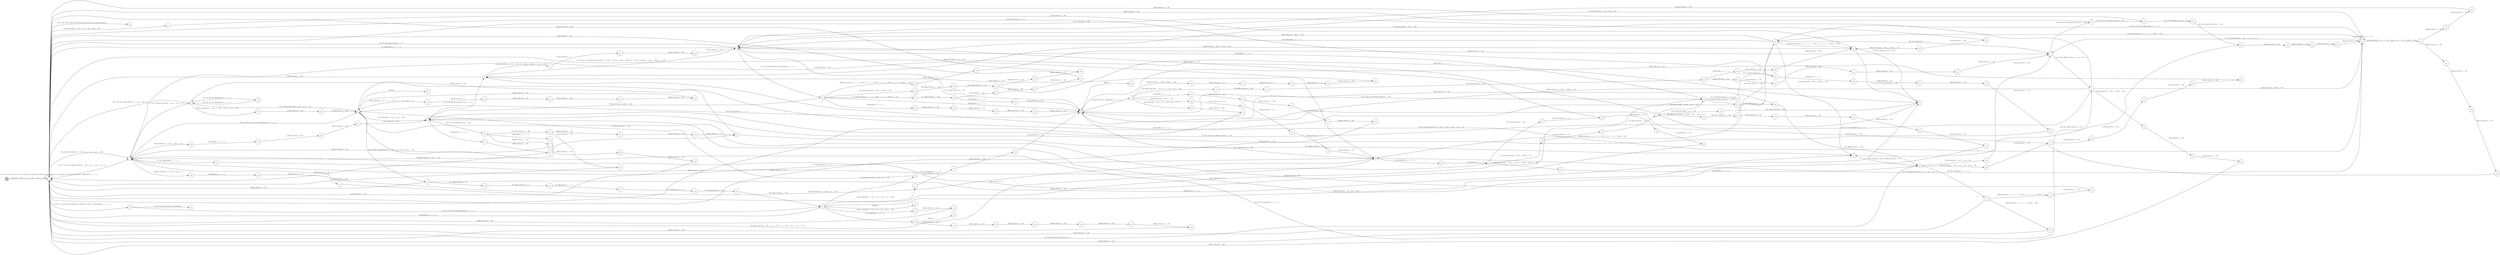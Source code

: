 digraph EFSM{
  graph [rankdir="LR", fontname="Latin Modern Math"];
  node [color="black", fillcolor="white", shape="circle", style="filled", fontname="Latin Modern Math"];
  edge [fontname="Latin Modern Math"];

  s0[fillcolor="gray", label=<s<sub>0</sub>>];
  s1[label=<s<sub>1</sub>>];
  s2[label=<s<sub>2</sub>>];
  s3[label=<s<sub>3</sub>>];
  s4[label=<s<sub>4</sub>>];
  s5[label=<s<sub>5</sub>>];
  s6[label=<s<sub>6</sub>>];
  s7[label=<s<sub>7</sub>>];
  s8[label=<s<sub>8</sub>>];
  s9[label=<s<sub>9</sub>>];
  s10[label=<s<sub>10</sub>>];
  s11[label=<s<sub>11</sub>>];
  s12[label=<s<sub>12</sub>>];
  s17[label=<s<sub>17</sub>>];
  s18[label=<s<sub>18</sub>>];
  s19[label=<s<sub>19</sub>>];
  s27[label=<s<sub>27</sub>>];
  s28[label=<s<sub>28</sub>>];
  s29[label=<s<sub>29</sub>>];
  s32[label=<s<sub>32</sub>>];
  s42[label=<s<sub>42</sub>>];
  s44[label=<s<sub>44</sub>>];
  s45[label=<s<sub>45</sub>>];
  s46[label=<s<sub>46</sub>>];
  s47[label=<s<sub>47</sub>>];
  s48[label=<s<sub>48</sub>>];
  s49[label=<s<sub>49</sub>>];
  s54[label=<s<sub>54</sub>>];
  s55[label=<s<sub>55</sub>>];
  s56[label=<s<sub>56</sub>>];
  s59[label=<s<sub>59</sub>>];
  s60[label=<s<sub>60</sub>>];
  s61[label=<s<sub>61</sub>>];
  s64[label=<s<sub>64</sub>>];
  s66[label=<s<sub>66</sub>>];
  s67[label=<s<sub>67</sub>>];
  s68[label=<s<sub>68</sub>>];
  s69[label=<s<sub>69</sub>>];
  s70[label=<s<sub>70</sub>>];
  s71[label=<s<sub>71</sub>>];
  s73[label=<s<sub>73</sub>>];
  s75[label=<s<sub>75</sub>>];
  s76[label=<s<sub>76</sub>>];
  s77[label=<s<sub>77</sub>>];
  s95[label=<s<sub>95</sub>>];
  s96[label=<s<sub>96</sub>>];
  s97[label=<s<sub>97</sub>>];
  s106[label=<s<sub>106</sub>>];
  s109[label=<s<sub>109</sub>>];
  s110[label=<s<sub>110</sub>>];
  s114[label=<s<sub>114</sub>>];
  s115[label=<s<sub>115</sub>>];
  s116[label=<s<sub>116</sub>>];
  s119[label=<s<sub>119</sub>>];
  s120[label=<s<sub>120</sub>>];
  s126[label=<s<sub>126</sub>>];
  s154[label=<s<sub>154</sub>>];
  s163[label=<s<sub>163</sub>>];
  s165[label=<s<sub>165</sub>>];
  s166[label=<s<sub>166</sub>>];
  s167[label=<s<sub>167</sub>>];
  s168[label=<s<sub>168</sub>>];
  s169[label=<s<sub>169</sub>>];
  s170[label=<s<sub>170</sub>>];
  s175[label=<s<sub>175</sub>>];
  s188[label=<s<sub>188</sub>>];
  s189[label=<s<sub>189</sub>>];
  s190[label=<s<sub>190</sub>>];
  s191[label=<s<sub>191</sub>>];
  s198[label=<s<sub>198</sub>>];
  s199[label=<s<sub>199</sub>>];
  s204[label=<s<sub>204</sub>>];
  s205[label=<s<sub>205</sub>>];
  s207[label=<s<sub>207</sub>>];
  s217[label=<s<sub>217</sub>>];
  s218[label=<s<sub>218</sub>>];
  s231[label=<s<sub>231</sub>>];
  s232[label=<s<sub>232</sub>>];
  s233[label=<s<sub>233</sub>>];
  s245[label=<s<sub>245</sub>>];
  s246[label=<s<sub>246</sub>>];
  s247[label=<s<sub>247</sub>>];
  s248[label=<s<sub>248</sub>>];
  s249[label=<s<sub>249</sub>>];
  s255[label=<s<sub>255</sub>>];
  s257[label=<s<sub>257</sub>>];
  s260[label=<s<sub>260</sub>>];
  s270[label=<s<sub>270</sub>>];
  s272[label=<s<sub>272</sub>>];
  s273[label=<s<sub>273</sub>>];
  s277[label=<s<sub>277</sub>>];
  s278[label=<s<sub>278</sub>>];
  s279[label=<s<sub>279</sub>>];
  s280[label=<s<sub>280</sub>>];
  s281[label=<s<sub>281</sub>>];
  s282[label=<s<sub>282</sub>>];
  s283[label=<s<sub>283</sub>>];
  s287[label=<s<sub>287</sub>>];
  s288[label=<s<sub>288</sub>>];
  s302[label=<s<sub>302</sub>>];
  s303[label=<s<sub>303</sub>>];
  s313[label=<s<sub>313</sub>>];
  s315[label=<s<sub>315</sub>>];
  s316[label=<s<sub>316</sub>>];
  s326[label=<s<sub>326</sub>>];
  s335[label=<s<sub>335</sub>>];
  s336[label=<s<sub>336</sub>>];
  s347[label=<s<sub>347</sub>>];
  s348[label=<s<sub>348</sub>>];
  s349[label=<s<sub>349</sub>>];
  s350[label=<s<sub>350</sub>>];
  s353[label=<s<sub>353</sub>>];
  s354[label=<s<sub>354</sub>>];
  s355[label=<s<sub>355</sub>>];
  s356[label=<s<sub>356</sub>>];
  s359[label=<s<sub>359</sub>>];
  s360[label=<s<sub>360</sub>>];
  s361[label=<s<sub>361</sub>>];
  s374[label=<s<sub>374</sub>>];
  s375[label=<s<sub>375</sub>>];
  s376[label=<s<sub>376</sub>>];
  s377[label=<s<sub>377</sub>>];
  s380[label=<s<sub>380</sub>>];
  s383[label=<s<sub>383</sub>>];
  s389[label=<s<sub>389</sub>>];
  s390[label=<s<sub>390</sub>>];
  s393[label=<s<sub>393</sub>>];
  s394[label=<s<sub>394</sub>>];
  s395[label=<s<sub>395</sub>>];
  s396[label=<s<sub>396</sub>>];
  s401[label=<s<sub>401</sub>>];
  s402[label=<s<sub>402</sub>>];
  s403[label=<s<sub>403</sub>>];
  s404[label=<s<sub>404</sub>>];
  s407[label=<s<sub>407</sub>>];
  s408[label=<s<sub>408</sub>>];
  s409[label=<s<sub>409</sub>>];
  s415[label=<s<sub>415</sub>>];
  s416[label=<s<sub>416</sub>>];
  s417[label=<s<sub>417</sub>>];
  s418[label=<s<sub>418</sub>>];
  s419[label=<s<sub>419</sub>>];
  s421[label=<s<sub>421</sub>>];
  s422[label=<s<sub>422</sub>>];
  s436[label=<s<sub>436</sub>>];
  s437[label=<s<sub>437</sub>>];
  s441[label=<s<sub>441</sub>>];
  s446[label=<s<sub>446</sub>>];
  s465[label=<s<sub>465</sub>>];
  s466[label=<s<sub>466</sub>>];
  s467[label=<s<sub>467</sub>>];
  s474[label=<s<sub>474</sub>>];
  s475[label=<s<sub>475</sub>>];
  s476[label=<s<sub>476</sub>>];
  s494[label=<s<sub>494</sub>>];
  s495[label=<s<sub>495</sub>>];
  s496[label=<s<sub>496</sub>>];
  s497[label=<s<sub>497</sub>>];
  s498[label=<s<sub>498</sub>>];
  s499[label=<s<sub>499</sub>>];
  s510[label=<s<sub>510</sub>>];
  s511[label=<s<sub>511</sub>>];
  s512[label=<s<sub>512</sub>>];
  s513[label=<s<sub>513</sub>>];
  s514[label=<s<sub>514</sub>>];
  s515[label=<s<sub>515</sub>>];
  s518[label=<s<sub>518</sub>>];
  s519[label=<s<sub>519</sub>>];
  s520[label=<s<sub>520</sub>>];
  s521[label=<s<sub>521</sub>>];
  s522[label=<s<sub>522</sub>>];
  s530[label=<s<sub>530</sub>>];
  s531[label=<s<sub>531</sub>>];
  s532[label=<s<sub>532</sub>>];
  s533[label=<s<sub>533</sub>>];
  s534[label=<s<sub>534</sub>>];

  s0->s1[label=<<i> [1]start:2/o<sub>1</sub> := 200, o<sub>2</sub> := 3, o<sub>3</sub> := 0&#91;r<sub>3</sub> := 150, r<sub>2</sub> := 250&#93;</i>>];
  s4->s5[label=<<i> [5]moveEast:0&#91;!(26 &gt; r<sub>3</sub>&or;26 &gt; r<sub>3</sub>)&#93;/o<sub>1</sub> := 200</i>>];
  s9->s10[label=<<i> [10, 125, 222]moveEast:0&#91;349 &gt; r<sub>2</sub>&#93;/o<sub>1</sub> := r<sub>2</sub>&#91;r<sub>2</sub> := 50 + r<sub>2</sub>&#93;</i>>];
  s10->s11[label=<<i> [11, 141, 223]moveEast:0&#91;r<sub>3</sub> &gt; 0&#93;/o<sub>1</sub> := r<sub>2</sub>&#91;r<sub>2</sub> := 50 + r<sub>2</sub>&#93;</i>>];
  s12->s7[label=<<i> [13, 330]moveEast:0&#91;r<sub>3</sub> &gt; -50&#93;/o<sub>1</sub> := 400</i>>];
  s7->s1[label=<<i> [14, 134]shieldHit:1/o<sub>1</sub> := -1 + i<sub>0</sub></i>>];
  s1->s17[label=<<i> [17]moveWest:0&#91;!(r<sub>3</sub> &gt; -252 + r<sub>2</sub>&or;r<sub>3</sub> &gt; -252 + r<sub>2</sub>)&#93;/o<sub>1</sub> := 350</i>>];
  s17->s18[label=<<i> [18]moveWest:0/o<sub>1</sub> := 300</i>>];
  s2->s27[label=<<i> [27, 268]moveEast:0&#91;r<sub>3</sub> &gt; -48&#93;/o<sub>1</sub> := 150</i>>];
  s27->s28[label=<<i> [28, 193]moveWest:0/o<sub>1</sub> := 100</i>>];
  s10->s7[label=<<i> [40, 85]moveEast:0&#91;!(r<sub>3</sub> &gt; 0&or;r<sub>3</sub> &gt; 0)&#93;/o<sub>1</sub> := 100</i>>];
  s42->s7[label=<<i> [43]shieldHit:1/o<sub>1</sub> := -1 + i<sub>0</sub></i>>];
  s44->s45[label=<<i> [45, 152]moveEast:0&#91;!(-1 &times; r<sub>2</sub> + r<sub>3</sub> &gt; -300&or;-1 &times; r<sub>2</sub> + r<sub>3</sub> &gt; -300)&#93;/o<sub>1</sub> := 150</i>>];
  s45->s46[label=<<i> [46, 153]moveEast:0/o<sub>1</sub> := 200</i>>];
  s46->s47[label=<<i> [47]moveEast:0/o<sub>1</sub> := 250</i>>];
  s47->s48[label=<<i> [48]moveEast:0/o<sub>1</sub> := 300</i>>];
  s48->s49[label=<<i> [49]moveEast:0/o<sub>1</sub> := 350</i>>];
  s49->s1[label=<<i> [50]moveEast:0/o<sub>1</sub> := 400</i>>];
  s55->s56[label=<<i> [56, 243]moveWest:0&#91;r<sub>3</sub> &gt; -101 + r<sub>2</sub>&#93;/o<sub>1</sub> := 150</i>>];
  s56->s4[label=<<i> [57, 244]moveWest:0/o<sub>1</sub> := 100</i>>];
  s59->s60[label=<<i> [60]moveEast:0&#91;r<sub>3</sub> &gt; -101 + r<sub>2</sub>, r<sub>3</sub> &gt; -101 + r<sub>2</sub>&#93;/o<sub>1</sub> := 150</i>>];
  s60->s61[label=<<i> [61]moveEast:0/o<sub>1</sub> := 200</i>>];
  s61->s1[label=<<i> [62]moveEast:0/o<sub>1</sub> := 250</i>>];
  s1->s9[label=<<i> [65, 124]moveEast:0&#91;r<sub>3</sub> &gt; -101 + r<sub>2</sub>, r<sub>3</sub> &gt; -101 + r<sub>2</sub>, r<sub>3</sub> &gt; -101 + r<sub>2</sub>&#93;/o<sub>1</sub> := r<sub>2</sub>&#91;r<sub>2</sub> := 50 + r<sub>2</sub>&#93;</i>>];
  s9->s66[label=<<i> [66, 311]shieldHit:1/o<sub>1</sub> := -1 + i<sub>0</sub></i>>];
  s66->s67[label=<<i> [67, 312]alienHit:1/o<sub>1</sub> := 1 + i<sub>0</sub></i>>];
  s67->s68[label=<<i> [68, 131]moveWest:0/o<sub>1</sub> := 200</i>>];
  s68->s69[label=<<i> [69, 132]moveWest:0/o<sub>1</sub> := 150</i>>];
  s69->s70[label=<<i> [70]moveWest:0/o<sub>1</sub> := 100</i>>];
  s70->s71[label=<<i> [71]moveWest:0/o<sub>1</sub> := 50</i>>];
  s71->s2[label=<<i> [72]moveWest:0/o<sub>1</sub> := 0</i>>];
  s67->s75[label=<<i> [75, 103]moveEast:0&#91;!(r<sub>2</sub> &gt; 325&or;r<sub>2</sub> &gt; 325)&#93;/o<sub>1</sub> := 50</i>>];
  s75->s76[label=<<i> [76, 104]moveEast:0/o<sub>1</sub> := 100</i>>];
  s76->s77[label=<<i> [77, 105]moveEast:0/o<sub>1</sub> := 150</i>>];
  s77->s1[label=<<i> [78]moveWest:0&#91;349 &gt; r<sub>2</sub>&#93;/o<sub>1</sub> := 100</i>>];
  s4->s10[label=<<i> [39, 84, 452]moveEast:0&#91;!(!(26 &gt; r<sub>3</sub>&or;26 &gt; r<sub>3</sub>)&or;!(26 &gt; r<sub>3</sub>&or;26 &gt; r<sub>3</sub>))&#93;/o<sub>1</sub> := 50</i>>];
  s9->s6[label=<<i> [88]moveWest:0/o<sub>1</sub> := 150</i>>];
  s6->s7[label=<<i> [7, 22, 89, 150, 177, 237, 481]moveWest:0&#91;!(!(!(r<sub>3</sub> &gt; 152&or;r<sub>3</sub> &gt; 152)&or;!(r<sub>3</sub> &gt; 250&or;r<sub>3</sub> &gt; 250))&or;!(!(r<sub>3</sub> &gt; 152&or;r<sub>3</sub> &gt; 152)&or;!(r<sub>3</sub> &gt; 250&or;r<sub>3</sub> &gt; 250)))&#93;/o<sub>1</sub> := 100</i>>];
  s7->s8[label=<<i> [8, 41, 86, 90]moveEast:0/o<sub>1</sub> := 150</i>>];
  s8->s9[label=<<i> [9, 87, 91]moveEast:0/o<sub>1</sub> := 200</i>>];
  s9->s2[label=<<i> [92, 358]alienHit:1/o<sub>1</sub> := 1 + i<sub>0</sub></i>>];
  s12->s95[label=<<i> [95]moveEast:0&#91;!(r<sub>3</sub> &gt; -50&or;r<sub>3</sub> &gt; -50)&#93;/o<sub>1</sub> := 250</i>>];
  s95->s96[label=<<i> [96]moveEast:0/o<sub>1</sub> := 300</i>>];
  s96->s97[label=<<i> [97]moveEast:0/o<sub>1</sub> := 350</i>>];
  s97->s1[label=<<i> [98]moveWest:0/o<sub>1</sub> := 300</i>>];
  s2->s73[label=<<i> [73, 101, 129]shieldHit:1/o<sub>1</sub> := -1 + i<sub>0</sub></i>>];
  s73->s67[label=<<i> [74, 102, 130]alienHit:1/o<sub>1</sub> := 1 + i<sub>0</sub></i>>];
  s77->s106[label=<<i> [106, 214]moveEast:0&#91;298 &gt; r<sub>2</sub>&#93;/o<sub>1</sub> := 200</i>>];
  s106->s19[label=<<i> [107, 215]moveEast:0/o<sub>1</sub> := 250</i>>];
  s18->s109[label=<<i> [109]moveEast:0&#91;!(r<sub>2</sub> &gt; 298&or;r<sub>2</sub> &gt; 298)&#93;/o<sub>1</sub> := 350</i>>];
  s109->s110[label=<<i> [110]moveEast:0/o<sub>1</sub> := 400</i>>];
  s110->s1[label=<<i> [111]moveWest:0/o<sub>1</sub> := 350</i>>];
  s55->s114[label=<<i> [114]moveWest:0&#91;!(r<sub>3</sub> &gt; -101 + r<sub>2</sub>&or;r<sub>3</sub> &gt; -101 + r<sub>2</sub>)&#93;/o<sub>1</sub> := 300</i>>];
  s114->s115[label=<<i> [115]moveWest:0/o<sub>1</sub> := 250</i>>];
  s115->s116[label=<<i> [116]moveWest:0/o<sub>1</sub> := 200</i>>];
  s116->s8[label=<<i> [117]moveWest:0/o<sub>1</sub> := 150</i>>];
  s120->s1[label=<<i> [121, 159]moveEast:0/o<sub>1</sub> := 50</i>>];
  s10->s126[label=<<i> [126, 294]moveWest:0&#91;-1 &times; r<sub>2</sub> + -1 &times; r<sub>3</sub> &gt; -503&#93;/o<sub>1</sub> := 250</i>>];
  s126->s9[label=<<i> [127]moveWest:0&#91;-1 &times; r<sub>2</sub> + -1 &times; r<sub>3</sub> &gt; -503, -1 &times; r<sub>2</sub> + -1 &times; r<sub>3</sub> &gt; -503&#93;/o<sub>1</sub> := 200</i>>];
  s9->s2[label=<<i> [128]moveEast:0&#91;!(349 &gt; r<sub>2</sub>&or;349 &gt; r<sub>2</sub>)&#93;/o<sub>1</sub> := 250</i>>];
  s69->s7[label=<<i> [133]moveEast:0/o<sub>1</sub> := 200</i>>];
  s1->s2[label=<<i> [2, 34, 37, 82, 136, 447, 450]moveWest:0&#91;r<sub>3</sub> &gt; -252 + r<sub>2</sub>&#93;/o<sub>1</sub> := r<sub>3</sub>&#91;r<sub>3</sub> := -50 + r<sub>3</sub>&#93;</i>>];
  s3->s1[label=<<i> [36, 81, 138, 344, 449]moveWest:0/o<sub>1</sub> := r<sub>3</sub>&#91;r<sub>3</sub> := -50 + r<sub>3</sub>&#93;</i>>];
  s12->s10[label=<<i> [143]moveWest:0&#91;r<sub>2</sub> &gt; 298&#93;/o<sub>1</sub> := 350</i>>];
  s10->s10[label=<<i> [144, 200]shieldHit:1/o<sub>1</sub> := -1 + i<sub>0</sub></i>>];
  s126->s18[label=<<i> [146, 470]moveWest:0&#91;!(-1 &times; r<sub>2</sub> + -1 &times; r<sub>3</sub> &gt; -503&or;-1 &times; r<sub>2</sub> + -1 &times; r<sub>3</sub> &gt; -503)&#93;/o<sub>1</sub> := 300</i>>];
  s46->s154[label=<<i> [154]alienHit:1/o<sub>1</sub> := 1 + i<sub>0</sub></i>>];
  s154->s8[label=<<i> [155]moveWest:0/o<sub>1</sub> := 150</i>>];
  s42->s119[label=<<i> [119, 157, 399]moveWest:0/o<sub>1</sub> := 50</i>>];
  s119->s120[label=<<i> [120, 158, 400]moveWest:0/o<sub>1</sub> := 0</i>>];
  s4->s163[label=<<i> [163]win:0</i>>];
  s77->s165[label=<<i> [165, 226]moveWest:0&#91;!(349 &gt; r<sub>2</sub>&or;349 &gt; r<sub>2</sub>)&#93;/o<sub>1</sub> := 350</i>>];
  s165->s166[label=<<i> [166, 227]moveWest:0/o<sub>1</sub> := 300</i>>];
  s166->s167[label=<<i> [167]moveWest:0/o<sub>1</sub> := 250</i>>];
  s167->s168[label=<<i> [168]moveWest:0/o<sub>1</sub> := 200</i>>];
  s168->s169[label=<<i> [169]moveWest:0/o<sub>1</sub> := 150</i>>];
  s169->s170[label=<<i> [170]moveWest:0/o<sub>1</sub> := 100</i>>];
  s170->s4[label=<<i> [171]moveWest:0/o<sub>1</sub> := 50</i>>];
  s4->s12[label=<<i> [94, 172, 212, 251]alienHit:1/o<sub>1</sub> := 1 + i<sub>0</sub></i>>];
  s77->s42[label=<<i> [174]moveEast:0&#91;!(298 &gt; r<sub>2</sub>&or;298 &gt; r<sub>2</sub>)&#93;/o<sub>1</sub> := 100</i>>];
  s175->s6[label=<<i> [176]alienHit:1/o<sub>1</sub> := 1 + i<sub>0</sub></i>>];
  s7->s1[label=<<i> [23, 178, 238, 482]moveWest:0/o<sub>1</sub> := 50</i>>];
  s55->s19[label=<<i> [184]moveEast:0&#91;r<sub>3</sub> &gt; -101 + r<sub>2</sub>&#93;/o<sub>1</sub> := 250</i>>];
  s19->s18[label=<<i> [108, 185, 472]moveEast:0/o<sub>1</sub> := 300</i>>];
  s18->s19[label=<<i> [19, 147, 186, 305, 471]moveWest:0/o<sub>1</sub> := 250</i>>];
  s188->s189[label=<<i> [189, 440]moveEast:0/o<sub>1</sub> := 300</i>>];
  s189->s190[label=<<i> [190]moveWest:0/o<sub>1</sub> := 250</i>>];
  s190->s191[label=<<i> [191]moveWest:0/o<sub>1</sub> := 200</i>>];
  s191->s27[label=<<i> [192]moveWest:0/o<sub>1</sub> := 150</i>>];
  s55->s198[label=<<i> [198, 493]alienHit:1/o<sub>1</sub> := 1 + i<sub>0</sub></i>>];
  s198->s199[label=<<i> [199]win:0</i>>];
  s126->s7[label=<<i> [202, 295]shieldHit:1/o<sub>1</sub> := -1 + i<sub>0</sub></i>>];
  s44->s204[label=<<i> [204]moveEast:0&#91;!(!(-1 &times; r<sub>2</sub> + r<sub>3</sub> &gt; -300&or;-1 &times; r<sub>2</sub> + r<sub>3</sub> &gt; -300)&or;!(-1 &times; r<sub>2</sub> + r<sub>3</sub> &gt; -300&or;-1 &times; r<sub>2</sub> + r<sub>3</sub> &gt; -300))&#93;/o<sub>1</sub> := 350</i>>];
  s204->s205[label=<<i> [205]moveEast:0/o<sub>1</sub> := 400</i>>];
  s205->s11[label=<<i> [206]moveWest:0/o<sub>1</sub> := 350</i>>];
  s207->s1[label=<<i> [208]moveEast:0/o<sub>1</sub> := 350</i>>];
  s12->s77[label=<<i> [164, 173, 213, 225]alienHit:1/o<sub>1</sub> := 1 + i<sub>0</sub></i>>];
  s5->s217[label=<<i> [217]alienHit:1/o<sub>1</sub> := 1 + i<sub>0</sub></i>>];
  s217->s218[label=<<i> [218]moveEast:0/o<sub>1</sub> := 250</i>>];
  s218->s1[label=<<i> [219]moveEast:0/o<sub>1</sub> := 300</i>>];
  s11->s12[label=<<i> [12, 142, 224, 329]moveEast:0/o<sub>1</sub> := r<sub>2</sub>&#91;r<sub>2</sub> := 50 + r<sub>2</sub>&#93;</i>>];
  s166->s126[label=<<i> [228, 427]moveEast:0/o<sub>1</sub> := 350</i>>];
  s126->s7[label=<<i> [229]moveEast:0&#91;r<sub>2</sub> &gt; 298&#93;/o<sub>1</sub> := 400</i>>];
  s44->s231[label=<<i> [231, 332]moveWest:0&#91;!(r<sub>3</sub> &gt; 202&or;r<sub>3</sub> &gt; 202)&#93;/o<sub>1</sub> := 350</i>>];
  s231->s232[label=<<i> [232, 333]moveWest:0/o<sub>1</sub> := 300</i>>];
  s232->s233[label=<<i> [233, 334]moveWest:0/o<sub>1</sub> := 250</i>>];
  s233->s19[label=<<i> [234]alienHit:1/o<sub>1</sub> := 1 + i<sub>0</sub></i>>];
  s19->s5[label=<<i> [20, 148, 187, 216, 235, 306]moveWest:0/o<sub>1</sub> := 200</i>>];
  s4->s245[label=<<i> [245]moveWest:0&#91;r<sub>3</sub> &gt; -101 + r<sub>2</sub>, r<sub>3</sub> &gt; -101 + r<sub>2</sub>, r<sub>3</sub> &gt; -101 + r<sub>2</sub>&#93;/o<sub>1</sub> := 50</i>>];
  s245->s246[label=<<i> [246]moveWest:0/o<sub>1</sub> := 0</i>>];
  s246->s247[label=<<i> [247]moveEast:0/o<sub>1</sub> := 50</i>>];
  s247->s248[label=<<i> [248]moveEast:0/o<sub>1</sub> := 100</i>>];
  s248->s249[label=<<i> [249]moveEast:0/o<sub>1</sub> := 150</i>>];
  s249->s4[label=<<i> [250]moveEast:0/o<sub>1</sub> := 200</i>>];
  s12->s8[label=<<i> [252]moveWest:0&#91;!(r<sub>2</sub> &gt; 298&or;r<sub>2</sub> &gt; 298)&#93;/o<sub>1</sub> := 150</i>>];
  s255->s29[label=<<i> [256, 369]moveEast:0/o<sub>1</sub> := 250</i>>];
  s29->s257[label=<<i> [257]moveEast:0&#91;r<sub>3</sub> &gt; -101 + r<sub>2</sub>&#93;/o<sub>1</sub> := 300</i>>];
  s257->s11[label=<<i> [258]moveEast:0/o<sub>1</sub> := 350</i>>];
  s11->s207[label=<<i> [207, 259, 285, 429, 461, 504]moveWest:0/o<sub>1</sub> := 300</i>>];
  s260->s1[label=<<i> [261]moveEast:0/o<sub>1</sub> := 300</i>>];
  s1->s2[label=<<i> [26, 161, 267]moveEast:0&#91;!(r<sub>3</sub> &gt; -101 + r<sub>2</sub>&or;r<sub>3</sub> &gt; -101 + r<sub>2</sub>)&#93;/o<sub>1</sub> := 100</i>>];
  s27->s3[label=<<i> [269]moveEast:0/o<sub>1</sub> := 200</i>>];
  s3->s272[label=<<i> [272]moveEast:0&#91;!(!(26 &gt; r<sub>3</sub>&or;26 &gt; r<sub>3</sub>)&or;!(26 &gt; r<sub>3</sub>&or;26 &gt; r<sub>3</sub>))&#93;/o<sub>1</sub> := 250</i>>];
  s272->s273[label=<<i> [273]moveEast:0/o<sub>1</sub> := 300</i>>];
  s273->s4[label=<<i> [274]moveWest:0/o<sub>1</sub> := 250</i>>];
  s59->s277[label=<<i> [277, 299]moveEast:0&#91;!(r<sub>3</sub> &gt; -101 + r<sub>2</sub>&or;r<sub>3</sub> &gt; -101 + r<sub>2</sub>)&#93;/o<sub>1</sub> := 300</i>>];
  s277->s278[label=<<i> [278, 300]moveEast:0/o<sub>1</sub> := 350</i>>];
  s278->s279[label=<<i> [279, 301]moveEast:0/o<sub>1</sub> := 400</i>>];
  s279->s280[label=<<i> [280]moveWest:0/o<sub>1</sub> := 350</i>>];
  s280->s281[label=<<i> [281]moveWest:0/o<sub>1</sub> := 300</i>>];
  s281->s282[label=<<i> [282]moveEast:0/o<sub>1</sub> := 350</i>>];
  s282->s283[label=<<i> [283]moveEast:0/o<sub>1</sub> := 400</i>>];
  s283->s11[label=<<i> [284]moveWest:0/o<sub>1</sub> := 350</i>>];
  s260->s287[label=<<i> [287, 431, 463, 506]moveWest:0/o<sub>1</sub> := 200</i>>];
  s287->s288[label=<<i> [288, 432, 464, 507]moveWest:0/o<sub>1</sub> := 150</i>>];
  s288->s28[label=<<i> [289, 433, 508]moveWest:0/o<sub>1</sub> := 100</i>>];
  s44->s8[label=<<i> [297]shieldHit:1/o<sub>1</sub> := -1 + i<sub>0</sub></i>>];
  s279->s302[label=<<i> [302]alienHit:1/o<sub>1</sub> := 1 + i<sub>0</sub></i>>];
  s302->s303[label=<<i> [303]moveWest:0/o<sub>1</sub> := 350</i>>];
  s303->s18[label=<<i> [304]moveWest:0/o<sub>1</sub> := 300</i>>];
  s5->s6[label=<<i> [6, 21, 149, 236, 307, 480]moveWest:0/o<sub>1</sub> := 150</i>>];
  s6->s1[label=<<i> [308]moveEast:0/o<sub>1</sub> := 200</i>>];
  s54->s64[label=<<i> [64, 80, 123, 140, 210, 293, 310, 319, 346]lose:0</i>>];
  s67->s313[label=<<i> [313]moveEast:0&#91;!(!(r<sub>2</sub> &gt; 325&or;r<sub>2</sub> &gt; 325)&or;!(r<sub>2</sub> &gt; 325&or;r<sub>2</sub> &gt; 325))&#93;/o<sub>1</sub> := 250</i>>];
  s313->s29[label=<<i> [314]shieldHit:1/o<sub>1</sub> := -1 + i<sub>0</sub></i>>];
  s29->s315[label=<<i> [315, 370, 435]alienHit:1/o<sub>1</sub> := 1 + i<sub>0</sub></i>>];
  s315->s316[label=<<i> [316]moveEast:0&#91;-1 &times; r<sub>2</sub> + -1 &times; r<sub>3</sub> &gt; -503&#93;/o<sub>1</sub> := 300</i>>];
  s316->s1[label=<<i> [317]moveEast:0/o<sub>1</sub> := 350</i>>];
  s4->s8[label=<<i> [58, 275, 325]shieldHit:1/o<sub>1</sub> := -1 + i<sub>0</sub></i>>];
  s8->s326[label=<<i> [326]lose:0</i>>];
  s233->s335[label=<<i> [335]moveWest:0/o<sub>1</sub> := 200</i>>];
  s335->s336[label=<<i> [336]moveWest:0/o<sub>1</sub> := 150</i>>];
  s336->s1[label=<<i> [337]moveWest:0/o<sub>1</sub> := 100</i>>];
  s3->s270[label=<<i> [270, 320, 322, 340, 342]shieldHit:1/o<sub>1</sub> := -1 + i<sub>0</sub></i>>];
  s270->s3[label=<<i> [271, 321, 323, 341, 343]alienHit:1/o<sub>1</sub> := 1 + i<sub>0</sub></i>>];
  s10->s347[label=<<i> [347]moveWest:0&#91;!(-1 &times; r<sub>2</sub> + -1 &times; r<sub>3</sub> &gt; -503&or;-1 &times; r<sub>2</sub> + -1 &times; r<sub>3</sub> &gt; -503)&#93;/o<sub>1</sub> := 300</i>>];
  s347->s348[label=<<i> [348]moveWest:0/o<sub>1</sub> := 250</i>>];
  s348->s349[label=<<i> [349]moveWest:0/o<sub>1</sub> := 200</i>>];
  s349->s350[label=<<i> [350]moveWest:0/o<sub>1</sub> := 150</i>>];
  s350->s8[label=<<i> [351]moveEast:0/o<sub>1</sub> := 200</i>>];
  s8->s59[label=<<i> [59, 276, 298, 352, 517, 529]alienHit:1/o<sub>1</sub> := 1 + i<sub>0</sub></i>>];
  s59->s353[label=<<i> [353]moveWest:0&#91;r<sub>2</sub> &gt; 298&#93;/o<sub>1</sub> := 150</i>>];
  s353->s354[label=<<i> [354]moveWest:0/o<sub>1</sub> := 100</i>>];
  s354->s355[label=<<i> [355]moveWest:0/o<sub>1</sub> := 50</i>>];
  s355->s356[label=<<i> [356]moveWest:0/o<sub>1</sub> := 0</i>>];
  s356->s9[label=<<i> [357]moveEast:0/o<sub>1</sub> := 50</i>>];
  s2->s359[label=<<i> [359]moveWest:0&#91;!(101 &gt; r<sub>3</sub>&or;101 &gt; r<sub>3</sub>)&#93;/o<sub>1</sub> := 0</i>>];
  s359->s360[label=<<i> [360]alienHit:1/o<sub>1</sub> := 1 + i<sub>0</sub></i>>];
  s360->s361[label=<<i> [361]moveEast:0/o<sub>1</sub> := 50</i>>];
  s361->s42[label=<<i> [362]moveEast:0/o<sub>1</sub> := 100</i>>];
  s255->s8[label=<<i> [365]moveWest:0/o<sub>1</sub> := 150</i>>];
  s8->s42[label=<<i> [42, 118, 156, 253, 366, 398]moveWest:0/o<sub>1</sub> := 100</i>>];
  s42->s175[label=<<i> [175, 254, 363, 367]moveEast:0/o<sub>1</sub> := 150</i>>];
  s175->s255[label=<<i> [255, 364, 368]moveEast:0/o<sub>1</sub> := 200</i>>];
  s315->s1[label=<<i> [371]moveWest:0/o<sub>1</sub> := 200</i>>];
  s2->s374[label=<<i> [374]moveEast:0&#91;!(r<sub>3</sub> &gt; -48&or;r<sub>3</sub> &gt; -48)&#93;/o<sub>1</sub> := 50</i>>];
  s374->s375[label=<<i> [375]alienHit:1/o<sub>1</sub> := 1 + i<sub>0</sub></i>>];
  s375->s376[label=<<i> [376]moveEast:0/o<sub>1</sub> := 100</i>>];
  s376->s377[label=<<i> [377]moveEast:0/o<sub>1</sub> := 150</i>>];
  s377->s5[label=<<i> [378]moveEast:0/o<sub>1</sub> := 200</i>>];
  s188->s380[label=<<i> [380]moveWest:0/o<sub>1</sub> := 200</i>>];
  s380->s2[label=<<i> [381]moveWest:0/o<sub>1</sub> := 150</i>>];
  s2->s4[label=<<i> [38, 83, 93, 162, 211, 382, 413, 451, 536]alienHit:1/o<sub>1</sub> := 1 + i<sub>0</sub></i>>];
  s383->s28[label=<<i> [384]alienHit:1/o<sub>1</sub> := 1 + i<sub>0</sub></i>>];
  s28->s29[label=<<i> [29, 194, 290, 385, 434, 455, 509]moveWest:0/o<sub>1</sub> := 50</i>>];
  s29->s1[label=<<i> [30, 195, 291, 386, 456]moveWest:0/o<sub>1</sub> := 0</i>>];
  s347->s389[label=<<i> [389]moveEast:0/o<sub>1</sub> := 350</i>>];
  s389->s390[label=<<i> [390]moveEast:0/o<sub>1</sub> := 400</i>>];
  s390->s7[label=<<i> [391]moveWest:0/o<sub>1</sub> := 350</i>>];
  s7->s44[label=<<i> [44, 151, 203, 230, 296, 331, 392, 478]alienHit:1/o<sub>1</sub> := 1 + i<sub>0</sub></i>>];
  s44->s393[label=<<i> [393]alienHit:1/o<sub>1</sub> := 1 + i<sub>0</sub></i>>];
  s393->s394[label=<<i> [394]moveWest:0/o<sub>1</sub> := 300</i>>];
  s394->s395[label=<<i> [395]moveWest:0/o<sub>1</sub> := 250</i>>];
  s395->s396[label=<<i> [396]moveWest:0/o<sub>1</sub> := 200</i>>];
  s396->s8[label=<<i> [397]moveWest:0/o<sub>1</sub> := 150</i>>];
  s120->s401[label=<<i> [401]alienHit:1/o<sub>1</sub> := 1 + i<sub>0</sub></i>>];
  s401->s402[label=<<i> [402]moveEast:0/o<sub>1</sub> := 50</i>>];
  s402->s403[label=<<i> [403]moveEast:0/o<sub>1</sub> := 100</i>>];
  s403->s404[label=<<i> [404]moveEast:0/o<sub>1</sub> := 150</i>>];
  s404->s5[label=<<i> [405]moveEast:0/o<sub>1</sub> := 200</i>>];
  s5->s188[label=<<i> [188, 379, 406, 439]moveEast:0/o<sub>1</sub> := 250</i>>];
  s188->s407[label=<<i> [407]alienHit:1/o<sub>1</sub> := 1 + i<sub>0</sub></i>>];
  s407->s408[label=<<i> [408]moveEast:0/o<sub>1</sub> := 300</i>>];
  s408->s409[label=<<i> [409]moveEast:0/o<sub>1</sub> := 350</i>>];
  s409->s1[label=<<i> [410]moveEast:0/o<sub>1</sub> := 400</i>>];
  s383->s415[label=<<i> [415, 487]moveWest:0/o<sub>1</sub> := 50</i>>];
  s415->s416[label=<<i> [416, 488]moveWest:0/o<sub>1</sub> := 0</i>>];
  s416->s417[label=<<i> [417, 489]alienHit:1/o<sub>1</sub> := 1 + i<sub>0</sub></i>>];
  s417->s418[label=<<i> [418, 490]moveEast:0/o<sub>1</sub> := 50</i>>];
  s418->s419[label=<<i> [419, 491]moveEast:0/o<sub>1</sub> := 100</i>>];
  s419->s55[label=<<i> [420, 492]moveEast:0/o<sub>1</sub> := 150</i>>];
  s55->s421[label=<<i> [421]moveEast:0&#91;!(r<sub>3</sub> &gt; -101 + r<sub>2</sub>&or;r<sub>3</sub> &gt; -101 + r<sub>2</sub>)&#93;/o<sub>1</sub> := 200</i>>];
  s421->s422[label=<<i> [422]moveEast:0/o<sub>1</sub> := 250</i>>];
  s422->s1[label=<<i> [423]moveWest:0/o<sub>1</sub> := 200</i>>];
  s315->s436[label=<<i> [436]moveEast:0&#91;!(-1 &times; r<sub>2</sub> + -1 &times; r<sub>3</sub> &gt; -503&or;-1 &times; r<sub>2</sub> + -1 &times; r<sub>3</sub> &gt; -503)&#93;/o<sub>1</sub> := 100</i>>];
  s436->s437[label=<<i> [437]moveEast:0/o<sub>1</sub> := 150</i>>];
  s437->s5[label=<<i> [438]moveEast:0/o<sub>1</sub> := 200</i>>];
  s189->s441[label=<<i> [441]moveEast:0/o<sub>1</sub> := 350</i>>];
  s441->s1[label=<<i> [442]moveEast:0/o<sub>1</sub> := 400</i>>];
  s1->s54[label=<<i> [54, 63, 79, 112, 122, 139, 182, 196, 209, 241, 292, 309, 318, 345, 444, 524]shieldHit:1/o<sub>1</sub> := -1 + i<sub>0</sub></i>>];
  s54->s55[label=<<i> [55, 113, 183, 197, 242, 445, 525]alienHit:1/o<sub>1</sub> := 1 + i<sub>0</sub></i>>];
  s55->s446[label=<<i> [446]win:0</i>>];
  s2->s3[label=<<i> [3, 35, 137, 448]moveWest:0&#91;101 &gt; r<sub>3</sub>&#93;/o<sub>1</sub> := r<sub>3</sub>&#91;r<sub>3</sub> := -50 + r<sub>3</sub>&#93;</i>>];
  s126->s28[label=<<i> [454]moveEast:0&#91;!(r<sub>2</sub> &gt; 298&or;r<sub>2</sub> &gt; 298)&#93;/o<sub>1</sub> := 100</i>>];
  s10->s126[label=<<i> [145, 201, 327, 453, 459, 469]alienHit:1/o<sub>1</sub> := 1 + i<sub>0</sub></i>>];
  s126->s11[label=<<i> [328, 428, 460]alienHit:1/o<sub>1</sub> := 1 + i<sub>0</sub></i>>];
  s288->s465[label=<<i> [465]moveEast:0/o<sub>1</sub> := 200</i>>];
  s465->s466[label=<<i> [466]moveEast:0/o<sub>1</sub> := 250</i>>];
  s466->s467[label=<<i> [467]moveEast:0/o<sub>1</sub> := 300</i>>];
  s467->s10[label=<<i> [468]moveEast:0/o<sub>1</sub> := 350</i>>];
  s18->s6[label=<<i> [473]moveEast:0&#91;r<sub>2</sub> &gt; 298&#93;/o<sub>1</sub> := 350&#91;r<sub>3</sub> := 300&#93;</i>>];
  s6->s474[label=<<i> [474]moveWest:0&#91;!(!(r<sub>3</sub> &gt; 152&or;r<sub>3</sub> &gt; 152)&or;!(r<sub>3</sub> &gt; 250&or;r<sub>3</sub> &gt; 250))&#93;/o<sub>1</sub> := r<sub>3</sub>&#91;r<sub>3</sub> := 250&#93;</i>>];
  s474->s475[label=<<i> [475]moveWest:0/o<sub>1</sub> := r<sub>3</sub></i>>];
  s475->s476[label=<<i> [476]moveEast:0/o<sub>1</sub> := 300</i>>];
  s476->s7[label=<<i> [477]moveWest:0/o<sub>1</sub> := 250</i>>];
  s44->s5[label=<<i> [479]moveWest:0&#91;r<sub>3</sub> &gt; 202&#93;/o<sub>1</sub> := 200</i>>];
  s3->s4[label=<<i> [4, 324, 485]moveEast:0&#91;!(26 &gt; r<sub>3</sub>&or;26 &gt; r<sub>3</sub>)&#93;/o<sub>1</sub> := 150</i>>];
  s4->s383[label=<<i> [383, 414, 486, 537]moveWest:0&#91;!(r<sub>3</sub> &gt; -101 + r<sub>2</sub>&or;r<sub>3</sub> &gt; -101 + r<sub>2</sub>)&#93;/o<sub>1</sub> := 100</i>>];
  s198->s494[label=<<i> [494]moveEast:0/o<sub>1</sub> := 200</i>>];
  s494->s495[label=<<i> [495]moveEast:0/o<sub>1</sub> := 250</i>>];
  s495->s496[label=<<i> [496]moveEast:0/o<sub>1</sub> := 300</i>>];
  s496->s497[label=<<i> [497]moveEast:0/o<sub>1</sub> := 350</i>>];
  s497->s498[label=<<i> [498]moveEast:0/o<sub>1</sub> := 400</i>>];
  s498->s499[label=<<i> [499]moveWest:0/o<sub>1</sub> := 350</i>>];
  s499->s1[label=<<i> [500]moveWest:0/o<sub>1</sub> := 300</i>>];
  s207->s260[label=<<i> [260, 286, 430, 462, 505]moveWest:0/o<sub>1</sub> := 250</i>>];
  s29->s510[label=<<i> [510]moveEast:0&#91;!(r<sub>3</sub> &gt; -101 + r<sub>2</sub>&or;r<sub>3</sub> &gt; -101 + r<sub>2</sub>)&#93;/o<sub>1</sub> := 100</i>>];
  s510->s511[label=<<i> [511]moveEast:0/o<sub>1</sub> := 150</i>>];
  s511->s512[label=<<i> [512]moveEast:0/o<sub>1</sub> := 200</i>>];
  s512->s513[label=<<i> [513]moveEast:0/o<sub>1</sub> := 250</i>>];
  s513->s514[label=<<i> [514]moveEast:0/o<sub>1</sub> := 300</i>>];
  s514->s515[label=<<i> [515]moveEast:0/o<sub>1</sub> := 350</i>>];
  s515->s8[label=<<i> [516]moveEast:0/o<sub>1</sub> := 400</i>>];
  s59->s518[label=<<i> [518]alienHit:1/o<sub>1</sub> := 1 + i<sub>0</sub></i>>];
  s518->s519[label=<<i> [519]moveWest:0/o<sub>1</sub> := 350</i>>];
  s519->s520[label=<<i> [520]moveWest:0/o<sub>1</sub> := 300</i>>];
  s520->s521[label=<<i> [521]moveWest:0/o<sub>1</sub> := 250</i>>];
  s521->s522[label=<<i> [522]moveWest:0/o<sub>1</sub> := 200</i>>];
  s522->s1[label=<<i> [523]moveWest:0/o<sub>1</sub> := 150</i>>];
  s55->s1[label=<<i> [526]shieldHit:1/o<sub>1</sub> := -1 + i<sub>0</sub></i>>];
  s1->s1[label=<<i> [15, 16, 24, 25, 31, 33, 51, 52, 99, 135, 160, 179, 181, 220, 239, 262, 263, 264, 266, 338, 372, 387, 411, 424, 425, 443, 457, 483, 501, 502, 527, 539]alienHit:1/o<sub>1</sub> := 1 + i<sub>0</sub></i>>];
  s1->s32[label=<<i> [32, 53, 100, 180, 221, 240, 265, 339, 373, 388, 412, 426, 458, 484, 503, 528, 540]win:0</i>>];
  s59->s530[label=<<i> [530]moveWest:0&#91;!(r<sub>2</sub> &gt; 298&or;r<sub>2</sub> &gt; 298)&#93;/o<sub>1</sub> := 100</i>>];
  s530->s531[label=<<i> [531]moveWest:0/o<sub>1</sub> := 50</i>>];
  s531->s532[label=<<i> [532]moveWest:0/o<sub>1</sub> := 0</i>>];
  s532->s533[label=<<i> [533]moveEast:0/o<sub>1</sub> := 50</i>>];
  s533->s534[label=<<i> [534]moveEast:0/o<sub>1</sub> := 100</i>>];
  s534->s2[label=<<i> [535]moveEast:0/o<sub>1</sub> := 150</i>>];
  s383->s1[label=<<i> [538]moveEast:0/o<sub>1</sub> := 150</i>>];
}